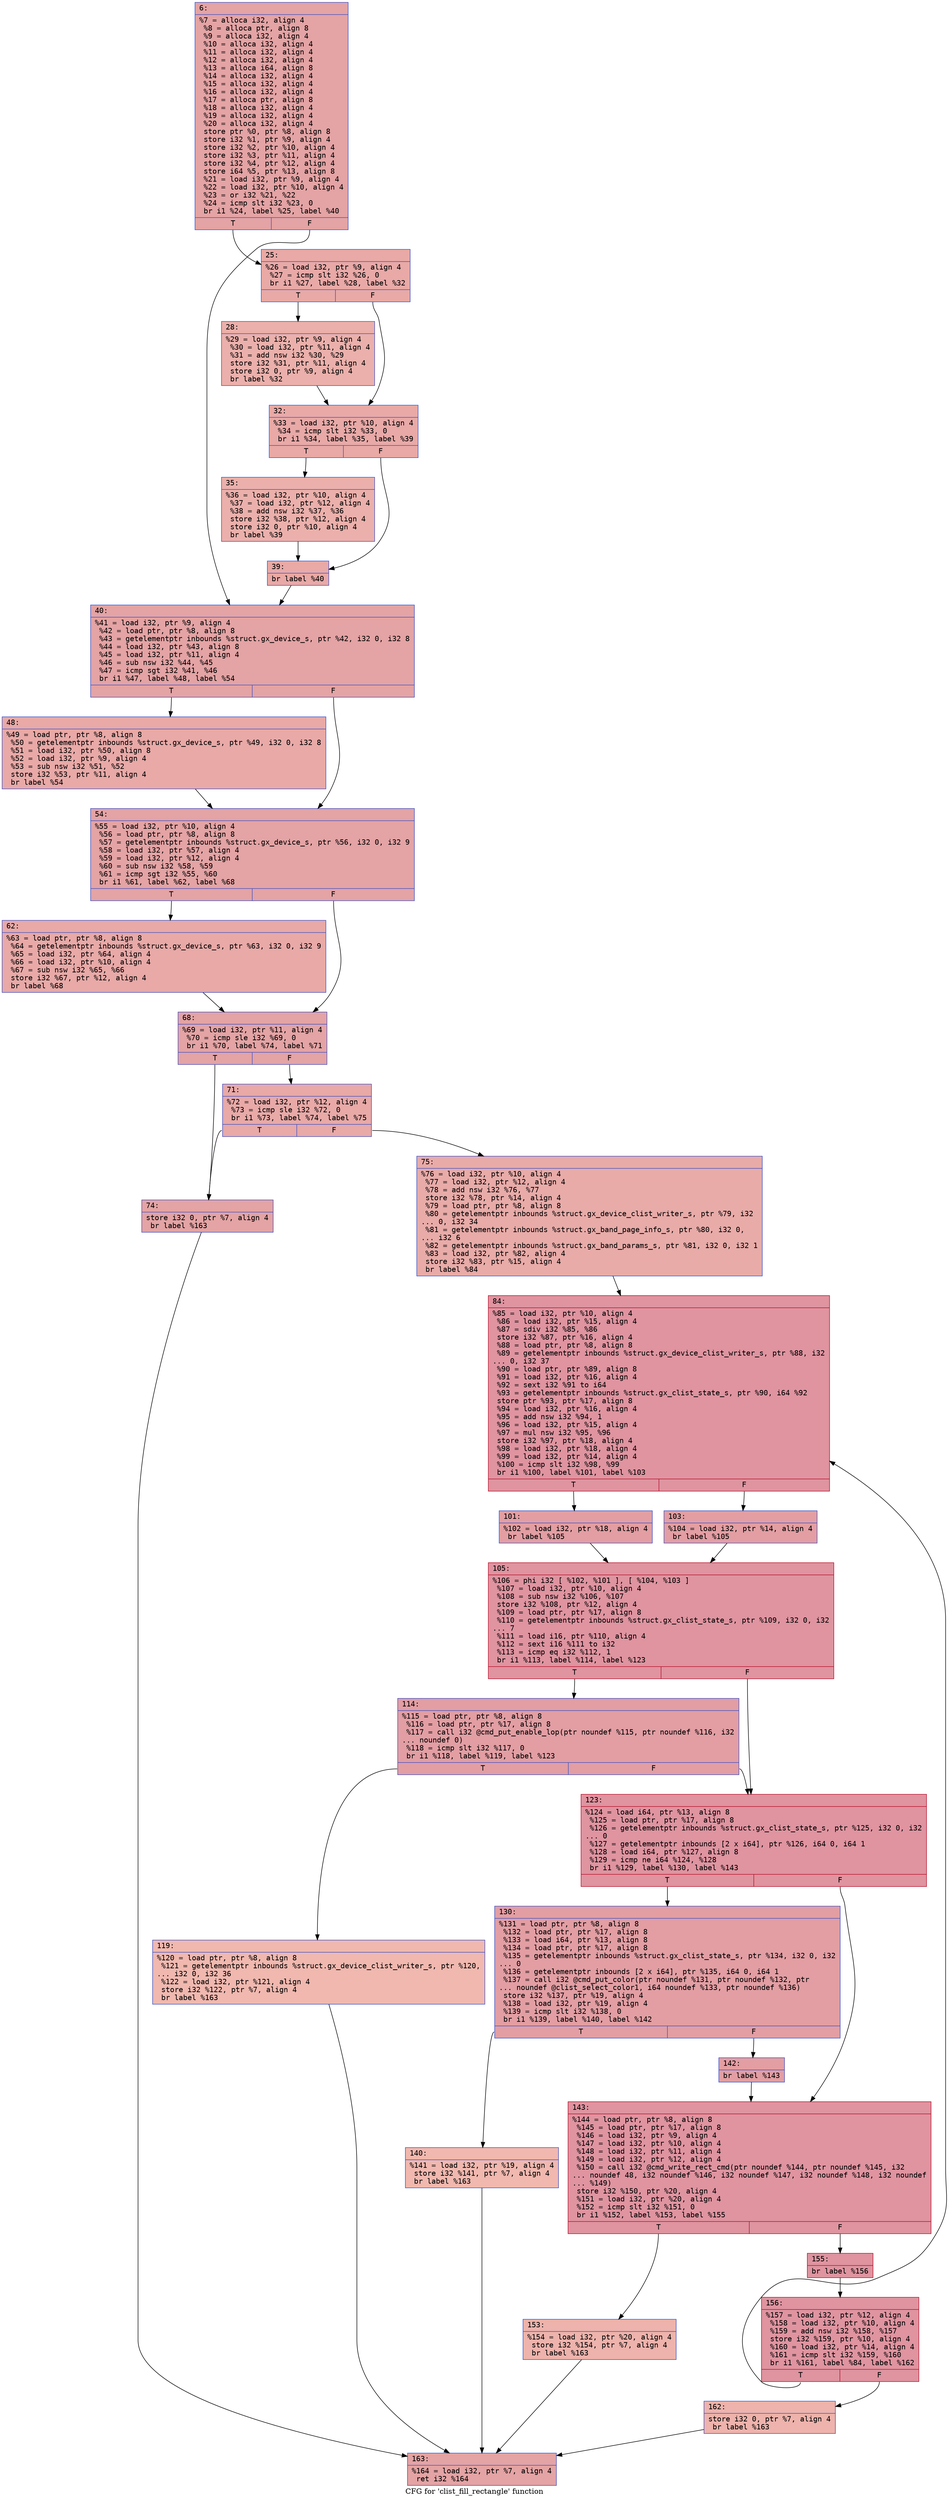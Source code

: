 digraph "CFG for 'clist_fill_rectangle' function" {
	label="CFG for 'clist_fill_rectangle' function";

	Node0x600001948b90 [shape=record,color="#3d50c3ff", style=filled, fillcolor="#c32e3170" fontname="Courier",label="{6:\l|  %7 = alloca i32, align 4\l  %8 = alloca ptr, align 8\l  %9 = alloca i32, align 4\l  %10 = alloca i32, align 4\l  %11 = alloca i32, align 4\l  %12 = alloca i32, align 4\l  %13 = alloca i64, align 8\l  %14 = alloca i32, align 4\l  %15 = alloca i32, align 4\l  %16 = alloca i32, align 4\l  %17 = alloca ptr, align 8\l  %18 = alloca i32, align 4\l  %19 = alloca i32, align 4\l  %20 = alloca i32, align 4\l  store ptr %0, ptr %8, align 8\l  store i32 %1, ptr %9, align 4\l  store i32 %2, ptr %10, align 4\l  store i32 %3, ptr %11, align 4\l  store i32 %4, ptr %12, align 4\l  store i64 %5, ptr %13, align 8\l  %21 = load i32, ptr %9, align 4\l  %22 = load i32, ptr %10, align 4\l  %23 = or i32 %21, %22\l  %24 = icmp slt i32 %23, 0\l  br i1 %24, label %25, label %40\l|{<s0>T|<s1>F}}"];
	Node0x600001948b90:s0 -> Node0x600001948e10[tooltip="6 -> 25\nProbability 37.50%" ];
	Node0x600001948b90:s1 -> Node0x600001948fa0[tooltip="6 -> 40\nProbability 62.50%" ];
	Node0x600001948e10 [shape=record,color="#3d50c3ff", style=filled, fillcolor="#ca3b3770" fontname="Courier",label="{25:\l|  %26 = load i32, ptr %9, align 4\l  %27 = icmp slt i32 %26, 0\l  br i1 %27, label %28, label %32\l|{<s0>T|<s1>F}}"];
	Node0x600001948e10:s0 -> Node0x600001948e60[tooltip="25 -> 28\nProbability 37.50%" ];
	Node0x600001948e10:s1 -> Node0x600001948eb0[tooltip="25 -> 32\nProbability 62.50%" ];
	Node0x600001948e60 [shape=record,color="#3d50c3ff", style=filled, fillcolor="#d24b4070" fontname="Courier",label="{28:\l|  %29 = load i32, ptr %9, align 4\l  %30 = load i32, ptr %11, align 4\l  %31 = add nsw i32 %30, %29\l  store i32 %31, ptr %11, align 4\l  store i32 0, ptr %9, align 4\l  br label %32\l}"];
	Node0x600001948e60 -> Node0x600001948eb0[tooltip="28 -> 32\nProbability 100.00%" ];
	Node0x600001948eb0 [shape=record,color="#3d50c3ff", style=filled, fillcolor="#ca3b3770" fontname="Courier",label="{32:\l|  %33 = load i32, ptr %10, align 4\l  %34 = icmp slt i32 %33, 0\l  br i1 %34, label %35, label %39\l|{<s0>T|<s1>F}}"];
	Node0x600001948eb0:s0 -> Node0x600001948f00[tooltip="32 -> 35\nProbability 37.50%" ];
	Node0x600001948eb0:s1 -> Node0x600001948f50[tooltip="32 -> 39\nProbability 62.50%" ];
	Node0x600001948f00 [shape=record,color="#3d50c3ff", style=filled, fillcolor="#d24b4070" fontname="Courier",label="{35:\l|  %36 = load i32, ptr %10, align 4\l  %37 = load i32, ptr %12, align 4\l  %38 = add nsw i32 %37, %36\l  store i32 %38, ptr %12, align 4\l  store i32 0, ptr %10, align 4\l  br label %39\l}"];
	Node0x600001948f00 -> Node0x600001948f50[tooltip="35 -> 39\nProbability 100.00%" ];
	Node0x600001948f50 [shape=record,color="#3d50c3ff", style=filled, fillcolor="#ca3b3770" fontname="Courier",label="{39:\l|  br label %40\l}"];
	Node0x600001948f50 -> Node0x600001948fa0[tooltip="39 -> 40\nProbability 100.00%" ];
	Node0x600001948fa0 [shape=record,color="#3d50c3ff", style=filled, fillcolor="#c32e3170" fontname="Courier",label="{40:\l|  %41 = load i32, ptr %9, align 4\l  %42 = load ptr, ptr %8, align 8\l  %43 = getelementptr inbounds %struct.gx_device_s, ptr %42, i32 0, i32 8\l  %44 = load i32, ptr %43, align 8\l  %45 = load i32, ptr %11, align 4\l  %46 = sub nsw i32 %44, %45\l  %47 = icmp sgt i32 %41, %46\l  br i1 %47, label %48, label %54\l|{<s0>T|<s1>F}}"];
	Node0x600001948fa0:s0 -> Node0x600001948ff0[tooltip="40 -> 48\nProbability 50.00%" ];
	Node0x600001948fa0:s1 -> Node0x600001949040[tooltip="40 -> 54\nProbability 50.00%" ];
	Node0x600001948ff0 [shape=record,color="#3d50c3ff", style=filled, fillcolor="#ca3b3770" fontname="Courier",label="{48:\l|  %49 = load ptr, ptr %8, align 8\l  %50 = getelementptr inbounds %struct.gx_device_s, ptr %49, i32 0, i32 8\l  %51 = load i32, ptr %50, align 8\l  %52 = load i32, ptr %9, align 4\l  %53 = sub nsw i32 %51, %52\l  store i32 %53, ptr %11, align 4\l  br label %54\l}"];
	Node0x600001948ff0 -> Node0x600001949040[tooltip="48 -> 54\nProbability 100.00%" ];
	Node0x600001949040 [shape=record,color="#3d50c3ff", style=filled, fillcolor="#c32e3170" fontname="Courier",label="{54:\l|  %55 = load i32, ptr %10, align 4\l  %56 = load ptr, ptr %8, align 8\l  %57 = getelementptr inbounds %struct.gx_device_s, ptr %56, i32 0, i32 9\l  %58 = load i32, ptr %57, align 4\l  %59 = load i32, ptr %12, align 4\l  %60 = sub nsw i32 %58, %59\l  %61 = icmp sgt i32 %55, %60\l  br i1 %61, label %62, label %68\l|{<s0>T|<s1>F}}"];
	Node0x600001949040:s0 -> Node0x600001949090[tooltip="54 -> 62\nProbability 50.00%" ];
	Node0x600001949040:s1 -> Node0x6000019490e0[tooltip="54 -> 68\nProbability 50.00%" ];
	Node0x600001949090 [shape=record,color="#3d50c3ff", style=filled, fillcolor="#ca3b3770" fontname="Courier",label="{62:\l|  %63 = load ptr, ptr %8, align 8\l  %64 = getelementptr inbounds %struct.gx_device_s, ptr %63, i32 0, i32 9\l  %65 = load i32, ptr %64, align 4\l  %66 = load i32, ptr %10, align 4\l  %67 = sub nsw i32 %65, %66\l  store i32 %67, ptr %12, align 4\l  br label %68\l}"];
	Node0x600001949090 -> Node0x6000019490e0[tooltip="62 -> 68\nProbability 100.00%" ];
	Node0x6000019490e0 [shape=record,color="#3d50c3ff", style=filled, fillcolor="#c32e3170" fontname="Courier",label="{68:\l|  %69 = load i32, ptr %11, align 4\l  %70 = icmp sle i32 %69, 0\l  br i1 %70, label %74, label %71\l|{<s0>T|<s1>F}}"];
	Node0x6000019490e0:s0 -> Node0x600001949180[tooltip="68 -> 74\nProbability 50.00%" ];
	Node0x6000019490e0:s1 -> Node0x600001949130[tooltip="68 -> 71\nProbability 50.00%" ];
	Node0x600001949130 [shape=record,color="#3d50c3ff", style=filled, fillcolor="#ca3b3770" fontname="Courier",label="{71:\l|  %72 = load i32, ptr %12, align 4\l  %73 = icmp sle i32 %72, 0\l  br i1 %73, label %74, label %75\l|{<s0>T|<s1>F}}"];
	Node0x600001949130:s0 -> Node0x600001949180[tooltip="71 -> 74\nProbability 50.00%" ];
	Node0x600001949130:s1 -> Node0x6000019491d0[tooltip="71 -> 75\nProbability 50.00%" ];
	Node0x600001949180 [shape=record,color="#3d50c3ff", style=filled, fillcolor="#c32e3170" fontname="Courier",label="{74:\l|  store i32 0, ptr %7, align 4\l  br label %163\l}"];
	Node0x600001949180 -> Node0x6000019496d0[tooltip="74 -> 163\nProbability 100.00%" ];
	Node0x6000019491d0 [shape=record,color="#3d50c3ff", style=filled, fillcolor="#cc403a70" fontname="Courier",label="{75:\l|  %76 = load i32, ptr %10, align 4\l  %77 = load i32, ptr %12, align 4\l  %78 = add nsw i32 %76, %77\l  store i32 %78, ptr %14, align 4\l  %79 = load ptr, ptr %8, align 8\l  %80 = getelementptr inbounds %struct.gx_device_clist_writer_s, ptr %79, i32\l... 0, i32 34\l  %81 = getelementptr inbounds %struct.gx_band_page_info_s, ptr %80, i32 0,\l... i32 6\l  %82 = getelementptr inbounds %struct.gx_band_params_s, ptr %81, i32 0, i32 1\l  %83 = load i32, ptr %82, align 4\l  store i32 %83, ptr %15, align 4\l  br label %84\l}"];
	Node0x6000019491d0 -> Node0x600001949220[tooltip="75 -> 84\nProbability 100.00%" ];
	Node0x600001949220 [shape=record,color="#b70d28ff", style=filled, fillcolor="#b70d2870" fontname="Courier",label="{84:\l|  %85 = load i32, ptr %10, align 4\l  %86 = load i32, ptr %15, align 4\l  %87 = sdiv i32 %85, %86\l  store i32 %87, ptr %16, align 4\l  %88 = load ptr, ptr %8, align 8\l  %89 = getelementptr inbounds %struct.gx_device_clist_writer_s, ptr %88, i32\l... 0, i32 37\l  %90 = load ptr, ptr %89, align 8\l  %91 = load i32, ptr %16, align 4\l  %92 = sext i32 %91 to i64\l  %93 = getelementptr inbounds %struct.gx_clist_state_s, ptr %90, i64 %92\l  store ptr %93, ptr %17, align 8\l  %94 = load i32, ptr %16, align 4\l  %95 = add nsw i32 %94, 1\l  %96 = load i32, ptr %15, align 4\l  %97 = mul nsw i32 %95, %96\l  store i32 %97, ptr %18, align 4\l  %98 = load i32, ptr %18, align 4\l  %99 = load i32, ptr %14, align 4\l  %100 = icmp slt i32 %98, %99\l  br i1 %100, label %101, label %103\l|{<s0>T|<s1>F}}"];
	Node0x600001949220:s0 -> Node0x600001949270[tooltip="84 -> 101\nProbability 50.00%" ];
	Node0x600001949220:s1 -> Node0x6000019492c0[tooltip="84 -> 103\nProbability 50.00%" ];
	Node0x600001949270 [shape=record,color="#3d50c3ff", style=filled, fillcolor="#be242e70" fontname="Courier",label="{101:\l|  %102 = load i32, ptr %18, align 4\l  br label %105\l}"];
	Node0x600001949270 -> Node0x600001949310[tooltip="101 -> 105\nProbability 100.00%" ];
	Node0x6000019492c0 [shape=record,color="#3d50c3ff", style=filled, fillcolor="#be242e70" fontname="Courier",label="{103:\l|  %104 = load i32, ptr %14, align 4\l  br label %105\l}"];
	Node0x6000019492c0 -> Node0x600001949310[tooltip="103 -> 105\nProbability 100.00%" ];
	Node0x600001949310 [shape=record,color="#b70d28ff", style=filled, fillcolor="#b70d2870" fontname="Courier",label="{105:\l|  %106 = phi i32 [ %102, %101 ], [ %104, %103 ]\l  %107 = load i32, ptr %10, align 4\l  %108 = sub nsw i32 %106, %107\l  store i32 %108, ptr %12, align 4\l  %109 = load ptr, ptr %17, align 8\l  %110 = getelementptr inbounds %struct.gx_clist_state_s, ptr %109, i32 0, i32\l... 7\l  %111 = load i16, ptr %110, align 4\l  %112 = sext i16 %111 to i32\l  %113 = icmp eq i32 %112, 1\l  br i1 %113, label %114, label %123\l|{<s0>T|<s1>F}}"];
	Node0x600001949310:s0 -> Node0x600001949360[tooltip="105 -> 114\nProbability 50.00%" ];
	Node0x600001949310:s1 -> Node0x600001949400[tooltip="105 -> 123\nProbability 50.00%" ];
	Node0x600001949360 [shape=record,color="#3d50c3ff", style=filled, fillcolor="#be242e70" fontname="Courier",label="{114:\l|  %115 = load ptr, ptr %8, align 8\l  %116 = load ptr, ptr %17, align 8\l  %117 = call i32 @cmd_put_enable_lop(ptr noundef %115, ptr noundef %116, i32\l... noundef 0)\l  %118 = icmp slt i32 %117, 0\l  br i1 %118, label %119, label %123\l|{<s0>T|<s1>F}}"];
	Node0x600001949360:s0 -> Node0x6000019493b0[tooltip="114 -> 119\nProbability 3.12%" ];
	Node0x600001949360:s1 -> Node0x600001949400[tooltip="114 -> 123\nProbability 96.88%" ];
	Node0x6000019493b0 [shape=record,color="#3d50c3ff", style=filled, fillcolor="#dc5d4a70" fontname="Courier",label="{119:\l|  %120 = load ptr, ptr %8, align 8\l  %121 = getelementptr inbounds %struct.gx_device_clist_writer_s, ptr %120,\l... i32 0, i32 36\l  %122 = load i32, ptr %121, align 4\l  store i32 %122, ptr %7, align 4\l  br label %163\l}"];
	Node0x6000019493b0 -> Node0x6000019496d0[tooltip="119 -> 163\nProbability 100.00%" ];
	Node0x600001949400 [shape=record,color="#b70d28ff", style=filled, fillcolor="#b70d2870" fontname="Courier",label="{123:\l|  %124 = load i64, ptr %13, align 8\l  %125 = load ptr, ptr %17, align 8\l  %126 = getelementptr inbounds %struct.gx_clist_state_s, ptr %125, i32 0, i32\l... 0\l  %127 = getelementptr inbounds [2 x i64], ptr %126, i64 0, i64 1\l  %128 = load i64, ptr %127, align 8\l  %129 = icmp ne i64 %124, %128\l  br i1 %129, label %130, label %143\l|{<s0>T|<s1>F}}"];
	Node0x600001949400:s0 -> Node0x600001949450[tooltip="123 -> 130\nProbability 50.00%" ];
	Node0x600001949400:s1 -> Node0x600001949540[tooltip="123 -> 143\nProbability 50.00%" ];
	Node0x600001949450 [shape=record,color="#3d50c3ff", style=filled, fillcolor="#be242e70" fontname="Courier",label="{130:\l|  %131 = load ptr, ptr %8, align 8\l  %132 = load ptr, ptr %17, align 8\l  %133 = load i64, ptr %13, align 8\l  %134 = load ptr, ptr %17, align 8\l  %135 = getelementptr inbounds %struct.gx_clist_state_s, ptr %134, i32 0, i32\l... 0\l  %136 = getelementptr inbounds [2 x i64], ptr %135, i64 0, i64 1\l  %137 = call i32 @cmd_put_color(ptr noundef %131, ptr noundef %132, ptr\l... noundef @clist_select_color1, i64 noundef %133, ptr noundef %136)\l  store i32 %137, ptr %19, align 4\l  %138 = load i32, ptr %19, align 4\l  %139 = icmp slt i32 %138, 0\l  br i1 %139, label %140, label %142\l|{<s0>T|<s1>F}}"];
	Node0x600001949450:s0 -> Node0x6000019494a0[tooltip="130 -> 140\nProbability 3.12%" ];
	Node0x600001949450:s1 -> Node0x6000019494f0[tooltip="130 -> 142\nProbability 96.88%" ];
	Node0x6000019494a0 [shape=record,color="#3d50c3ff", style=filled, fillcolor="#dc5d4a70" fontname="Courier",label="{140:\l|  %141 = load i32, ptr %19, align 4\l  store i32 %141, ptr %7, align 4\l  br label %163\l}"];
	Node0x6000019494a0 -> Node0x6000019496d0[tooltip="140 -> 163\nProbability 100.00%" ];
	Node0x6000019494f0 [shape=record,color="#3d50c3ff", style=filled, fillcolor="#be242e70" fontname="Courier",label="{142:\l|  br label %143\l}"];
	Node0x6000019494f0 -> Node0x600001949540[tooltip="142 -> 143\nProbability 100.00%" ];
	Node0x600001949540 [shape=record,color="#b70d28ff", style=filled, fillcolor="#b70d2870" fontname="Courier",label="{143:\l|  %144 = load ptr, ptr %8, align 8\l  %145 = load ptr, ptr %17, align 8\l  %146 = load i32, ptr %9, align 4\l  %147 = load i32, ptr %10, align 4\l  %148 = load i32, ptr %11, align 4\l  %149 = load i32, ptr %12, align 4\l  %150 = call i32 @cmd_write_rect_cmd(ptr noundef %144, ptr noundef %145, i32\l... noundef 48, i32 noundef %146, i32 noundef %147, i32 noundef %148, i32 noundef\l... %149)\l  store i32 %150, ptr %20, align 4\l  %151 = load i32, ptr %20, align 4\l  %152 = icmp slt i32 %151, 0\l  br i1 %152, label %153, label %155\l|{<s0>T|<s1>F}}"];
	Node0x600001949540:s0 -> Node0x600001949590[tooltip="143 -> 153\nProbability 3.12%" ];
	Node0x600001949540:s1 -> Node0x6000019495e0[tooltip="143 -> 155\nProbability 96.88%" ];
	Node0x600001949590 [shape=record,color="#3d50c3ff", style=filled, fillcolor="#d6524470" fontname="Courier",label="{153:\l|  %154 = load i32, ptr %20, align 4\l  store i32 %154, ptr %7, align 4\l  br label %163\l}"];
	Node0x600001949590 -> Node0x6000019496d0[tooltip="153 -> 163\nProbability 100.00%" ];
	Node0x6000019495e0 [shape=record,color="#b70d28ff", style=filled, fillcolor="#b70d2870" fontname="Courier",label="{155:\l|  br label %156\l}"];
	Node0x6000019495e0 -> Node0x600001949630[tooltip="155 -> 156\nProbability 100.00%" ];
	Node0x600001949630 [shape=record,color="#b70d28ff", style=filled, fillcolor="#b70d2870" fontname="Courier",label="{156:\l|  %157 = load i32, ptr %12, align 4\l  %158 = load i32, ptr %10, align 4\l  %159 = add nsw i32 %158, %157\l  store i32 %159, ptr %10, align 4\l  %160 = load i32, ptr %14, align 4\l  %161 = icmp slt i32 %159, %160\l  br i1 %161, label %84, label %162\l|{<s0>T|<s1>F}}"];
	Node0x600001949630:s0 -> Node0x600001949220[tooltip="156 -> 84\nProbability 96.88%" ];
	Node0x600001949630:s1 -> Node0x600001949680[tooltip="156 -> 162\nProbability 3.12%" ];
	Node0x600001949680 [shape=record,color="#3d50c3ff", style=filled, fillcolor="#d6524470" fontname="Courier",label="{162:\l|  store i32 0, ptr %7, align 4\l  br label %163\l}"];
	Node0x600001949680 -> Node0x6000019496d0[tooltip="162 -> 163\nProbability 100.00%" ];
	Node0x6000019496d0 [shape=record,color="#3d50c3ff", style=filled, fillcolor="#c32e3170" fontname="Courier",label="{163:\l|  %164 = load i32, ptr %7, align 4\l  ret i32 %164\l}"];
}
